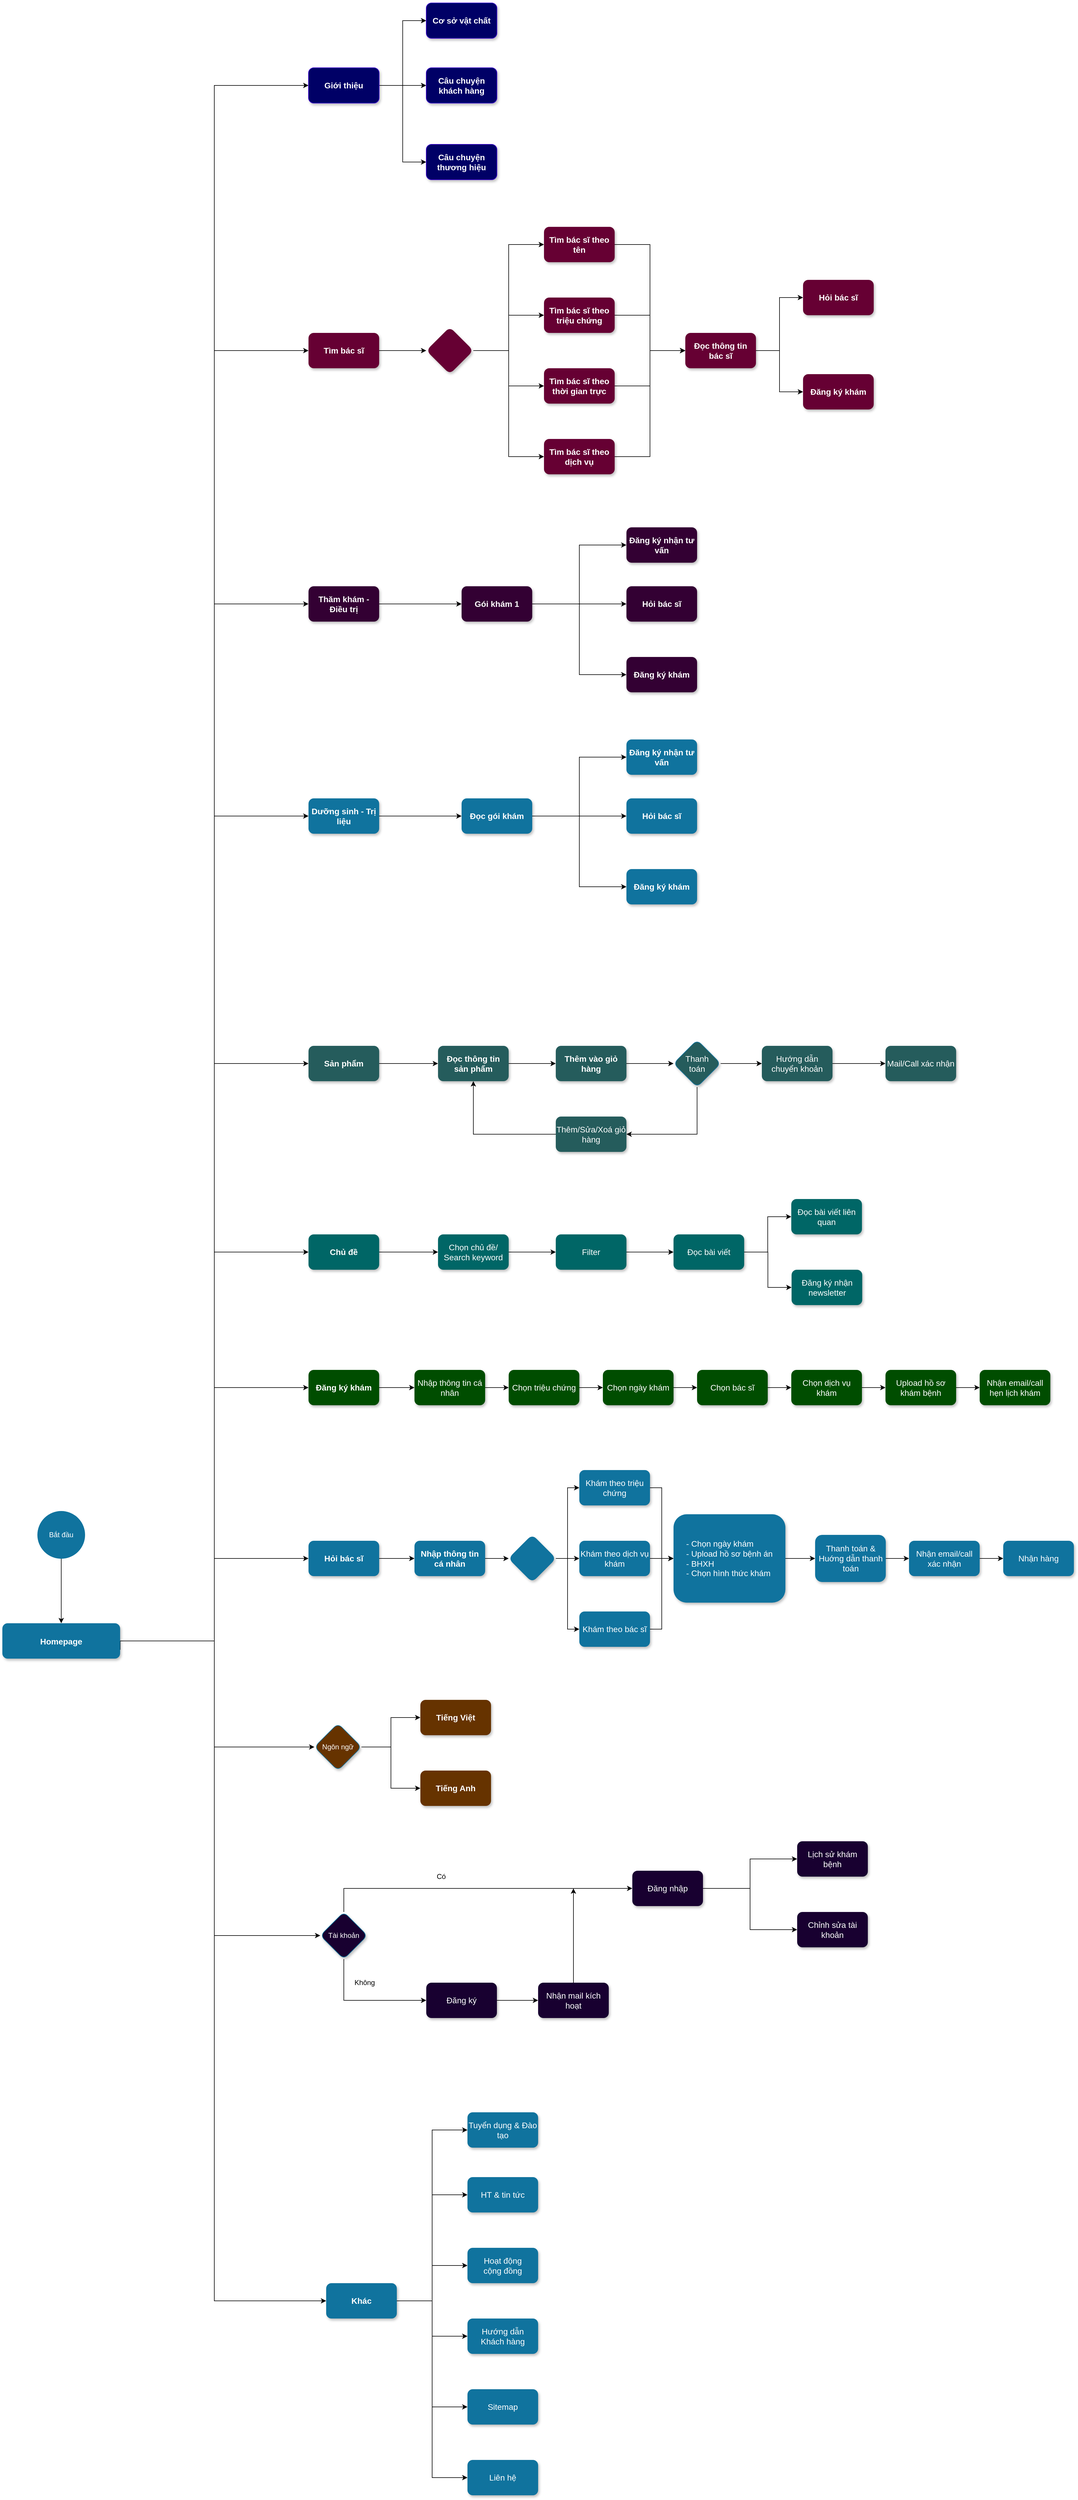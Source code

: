 <mxfile version="14.7.6" type="github">
  <diagram name="Page-1" id="97916047-d0de-89f5-080d-49f4d83e522f">
    <mxGraphModel dx="9800" dy="2800" grid="1" gridSize="10" guides="1" tooltips="1" connect="1" arrows="1" fold="1" page="1" pageScale="1.5" pageWidth="3000" pageHeight="3000" background="none" math="0" shadow="0">
      <root>
        <mxCell id="0" />
        <mxCell id="1" parent="0" />
        <mxCell id="GUcLzigqZOoaiBpsy-g--82" style="edgeStyle=orthogonalEdgeStyle;rounded=0;orthogonalLoop=1;jettySize=auto;html=1;exitX=1;exitY=0.5;exitDx=0;exitDy=0;entryX=0;entryY=0.5;entryDx=0;entryDy=0;" edge="1" parent="1" source="2" target="GUcLzigqZOoaiBpsy-g--55">
          <mxGeometry relative="1" as="geometry" />
        </mxCell>
        <mxCell id="GUcLzigqZOoaiBpsy-g--83" style="edgeStyle=orthogonalEdgeStyle;rounded=0;orthogonalLoop=1;jettySize=auto;html=1;exitX=1;exitY=0.5;exitDx=0;exitDy=0;entryX=0;entryY=0.5;entryDx=0;entryDy=0;" edge="1" parent="1" source="2" target="GUcLzigqZOoaiBpsy-g--64">
          <mxGeometry relative="1" as="geometry" />
        </mxCell>
        <mxCell id="GUcLzigqZOoaiBpsy-g--108" style="edgeStyle=orthogonalEdgeStyle;rounded=0;orthogonalLoop=1;jettySize=auto;html=1;exitX=1;exitY=0.5;exitDx=0;exitDy=0;entryX=0;entryY=0.5;entryDx=0;entryDy=0;" edge="1" parent="1" source="2" target="GUcLzigqZOoaiBpsy-g--66">
          <mxGeometry relative="1" as="geometry" />
        </mxCell>
        <mxCell id="GUcLzigqZOoaiBpsy-g--109" style="edgeStyle=orthogonalEdgeStyle;rounded=0;orthogonalLoop=1;jettySize=auto;html=1;exitX=1;exitY=0.5;exitDx=0;exitDy=0;entryX=0;entryY=0.5;entryDx=0;entryDy=0;" edge="1" parent="1" source="2" target="GUcLzigqZOoaiBpsy-g--68">
          <mxGeometry relative="1" as="geometry" />
        </mxCell>
        <mxCell id="GUcLzigqZOoaiBpsy-g--110" style="edgeStyle=orthogonalEdgeStyle;rounded=0;orthogonalLoop=1;jettySize=auto;html=1;exitX=1;exitY=0.5;exitDx=0;exitDy=0;entryX=0;entryY=0.5;entryDx=0;entryDy=0;" edge="1" parent="1" source="2" target="GUcLzigqZOoaiBpsy-g--70">
          <mxGeometry relative="1" as="geometry" />
        </mxCell>
        <mxCell id="GUcLzigqZOoaiBpsy-g--111" style="edgeStyle=orthogonalEdgeStyle;rounded=0;orthogonalLoop=1;jettySize=auto;html=1;exitX=1;exitY=0.5;exitDx=0;exitDy=0;entryX=0;entryY=0.5;entryDx=0;entryDy=0;" edge="1" parent="1" source="2" target="GUcLzigqZOoaiBpsy-g--72">
          <mxGeometry relative="1" as="geometry" />
        </mxCell>
        <mxCell id="GUcLzigqZOoaiBpsy-g--112" style="edgeStyle=orthogonalEdgeStyle;rounded=0;orthogonalLoop=1;jettySize=auto;html=1;exitX=1;exitY=0.5;exitDx=0;exitDy=0;entryX=0;entryY=0.5;entryDx=0;entryDy=0;" edge="1" parent="1" source="2" target="GUcLzigqZOoaiBpsy-g--106">
          <mxGeometry relative="1" as="geometry" />
        </mxCell>
        <mxCell id="GUcLzigqZOoaiBpsy-g--113" style="edgeStyle=orthogonalEdgeStyle;rounded=0;orthogonalLoop=1;jettySize=auto;html=1;exitX=1;exitY=0.5;exitDx=0;exitDy=0;entryX=0;entryY=0.5;entryDx=0;entryDy=0;" edge="1" parent="1" source="2" target="GUcLzigqZOoaiBpsy-g--107">
          <mxGeometry relative="1" as="geometry" />
        </mxCell>
        <mxCell id="GUcLzigqZOoaiBpsy-g--198" style="edgeStyle=orthogonalEdgeStyle;rounded=0;orthogonalLoop=1;jettySize=auto;html=1;exitX=1;exitY=0.5;exitDx=0;exitDy=0;entryX=0;entryY=0.5;entryDx=0;entryDy=0;" edge="1" parent="1" source="2" target="GUcLzigqZOoaiBpsy-g--196">
          <mxGeometry relative="1" as="geometry">
            <Array as="points">
              <mxPoint x="-3830" y="2940" />
              <mxPoint x="-3830" y="3120" />
            </Array>
          </mxGeometry>
        </mxCell>
        <mxCell id="GUcLzigqZOoaiBpsy-g--216" style="edgeStyle=orthogonalEdgeStyle;rounded=0;orthogonalLoop=1;jettySize=auto;html=1;exitX=1;exitY=0.75;exitDx=0;exitDy=0;entryX=0;entryY=0.5;entryDx=0;entryDy=0;" edge="1" parent="1" source="2" target="GUcLzigqZOoaiBpsy-g--202">
          <mxGeometry relative="1" as="geometry">
            <Array as="points">
              <mxPoint x="-3990" y="2940" />
              <mxPoint x="-3830" y="2940" />
              <mxPoint x="-3830" y="3440" />
            </Array>
          </mxGeometry>
        </mxCell>
        <mxCell id="GUcLzigqZOoaiBpsy-g--218" style="edgeStyle=orthogonalEdgeStyle;rounded=0;orthogonalLoop=1;jettySize=auto;html=1;exitX=1;exitY=0.5;exitDx=0;exitDy=0;entryX=0;entryY=0.5;entryDx=0;entryDy=0;" edge="1" parent="1" source="2" target="GUcLzigqZOoaiBpsy-g--217">
          <mxGeometry relative="1" as="geometry">
            <Array as="points">
              <mxPoint x="-3830" y="2940" />
              <mxPoint x="-3830" y="4060" />
            </Array>
          </mxGeometry>
        </mxCell>
        <mxCell id="2" value="Homepage" style="rounded=1;strokeColor=none;shadow=1;gradientColor=none;fontStyle=1;fontColor=#FFFFFF;fontSize=14;fillColor=#10739E;" parent="1" vertex="1">
          <mxGeometry x="-4190" y="2910" width="200" height="60" as="geometry" />
        </mxCell>
        <mxCell id="GUcLzigqZOoaiBpsy-g--78" style="edgeStyle=orthogonalEdgeStyle;rounded=0;orthogonalLoop=1;jettySize=auto;html=1;exitX=1;exitY=0.5;exitDx=0;exitDy=0;entryX=0;entryY=0.5;entryDx=0;entryDy=0;" edge="1" parent="1" source="GUcLzigqZOoaiBpsy-g--55" target="GUcLzigqZOoaiBpsy-g--59">
          <mxGeometry relative="1" as="geometry" />
        </mxCell>
        <mxCell id="GUcLzigqZOoaiBpsy-g--79" style="edgeStyle=orthogonalEdgeStyle;rounded=0;orthogonalLoop=1;jettySize=auto;html=1;exitX=1;exitY=0.5;exitDx=0;exitDy=0;entryX=0;entryY=0.5;entryDx=0;entryDy=0;" edge="1" parent="1" source="GUcLzigqZOoaiBpsy-g--55" target="GUcLzigqZOoaiBpsy-g--62">
          <mxGeometry relative="1" as="geometry" />
        </mxCell>
        <mxCell id="GUcLzigqZOoaiBpsy-g--81" style="edgeStyle=orthogonalEdgeStyle;rounded=0;orthogonalLoop=1;jettySize=auto;html=1;exitX=1;exitY=0.5;exitDx=0;exitDy=0;entryX=0;entryY=0.5;entryDx=0;entryDy=0;" edge="1" parent="1" source="GUcLzigqZOoaiBpsy-g--55" target="GUcLzigqZOoaiBpsy-g--57">
          <mxGeometry relative="1" as="geometry" />
        </mxCell>
        <mxCell id="GUcLzigqZOoaiBpsy-g--55" value="Giới thiệu" style="whiteSpace=wrap;html=1;rounded=1;shadow=1;fontSize=14;fontColor=#ffffff;fontStyle=1;strokeColor=#3700CC;fillColor=#000066;" vertex="1" parent="1">
          <mxGeometry x="-3670" y="270" width="120" height="60" as="geometry" />
        </mxCell>
        <mxCell id="GUcLzigqZOoaiBpsy-g--57" value="Câu chuyện thương hiệu" style="whiteSpace=wrap;html=1;rounded=1;shadow=1;fontSize=14;fontColor=#ffffff;fontStyle=1;strokeColor=#3700CC;fillColor=#000066;" vertex="1" parent="1">
          <mxGeometry x="-3470" y="400" width="120" height="60" as="geometry" />
        </mxCell>
        <mxCell id="GUcLzigqZOoaiBpsy-g--59" value="Câu chuyện khách hàng" style="whiteSpace=wrap;html=1;rounded=1;shadow=1;fontSize=14;fontColor=#ffffff;fontStyle=1;strokeColor=#3700CC;fillColor=#000066;" vertex="1" parent="1">
          <mxGeometry x="-3470" y="270" width="120" height="60" as="geometry" />
        </mxCell>
        <mxCell id="GUcLzigqZOoaiBpsy-g--62" value="Cơ sở vật chất" style="whiteSpace=wrap;html=1;rounded=1;shadow=1;fontSize=14;fontColor=#ffffff;fontStyle=1;strokeColor=#3700CC;fillColor=#000066;" vertex="1" parent="1">
          <mxGeometry x="-3470" y="160" width="120" height="60" as="geometry" />
        </mxCell>
        <mxCell id="GUcLzigqZOoaiBpsy-g--85" value="" style="edgeStyle=orthogonalEdgeStyle;rounded=0;orthogonalLoop=1;jettySize=auto;html=1;" edge="1" parent="1" source="GUcLzigqZOoaiBpsy-g--64" target="GUcLzigqZOoaiBpsy-g--84">
          <mxGeometry relative="1" as="geometry" />
        </mxCell>
        <mxCell id="GUcLzigqZOoaiBpsy-g--64" value="Tìm bác sĩ" style="rounded=1;whiteSpace=wrap;html=1;shadow=1;fontSize=14;fontColor=#FFFFFF;fontStyle=1;strokeColor=none;fillColor=#660033;" vertex="1" parent="1">
          <mxGeometry x="-3670" y="720" width="120" height="60" as="geometry" />
        </mxCell>
        <mxCell id="GUcLzigqZOoaiBpsy-g--115" value="" style="edgeStyle=orthogonalEdgeStyle;rounded=0;orthogonalLoop=1;jettySize=auto;html=1;" edge="1" parent="1" source="GUcLzigqZOoaiBpsy-g--66" target="GUcLzigqZOoaiBpsy-g--114">
          <mxGeometry relative="1" as="geometry" />
        </mxCell>
        <mxCell id="GUcLzigqZOoaiBpsy-g--66" value="Thăm khám - Điều trị" style="whiteSpace=wrap;html=1;rounded=1;shadow=1;fontSize=14;fontColor=#FFFFFF;fontStyle=1;strokeColor=none;fillColor=#330033;" vertex="1" parent="1">
          <mxGeometry x="-3670" y="1150" width="120" height="60" as="geometry" />
        </mxCell>
        <mxCell id="GUcLzigqZOoaiBpsy-g--130" style="edgeStyle=orthogonalEdgeStyle;rounded=0;orthogonalLoop=1;jettySize=auto;html=1;exitX=1;exitY=0.5;exitDx=0;exitDy=0;entryX=0;entryY=0.5;entryDx=0;entryDy=0;" edge="1" parent="1" source="GUcLzigqZOoaiBpsy-g--68" target="GUcLzigqZOoaiBpsy-g--123">
          <mxGeometry relative="1" as="geometry" />
        </mxCell>
        <mxCell id="GUcLzigqZOoaiBpsy-g--68" value="Dưỡng sinh - Trị liệu" style="rounded=1;whiteSpace=wrap;html=1;shadow=1;fontSize=14;fontColor=#FFFFFF;fontStyle=1;strokeColor=none;fillColor=#10739E;" vertex="1" parent="1">
          <mxGeometry x="-3670" y="1510" width="120" height="60" as="geometry" />
        </mxCell>
        <mxCell id="GUcLzigqZOoaiBpsy-g--133" style="edgeStyle=orthogonalEdgeStyle;rounded=0;orthogonalLoop=1;jettySize=auto;html=1;exitX=1;exitY=0.5;exitDx=0;exitDy=0;entryX=0;entryY=0.5;entryDx=0;entryDy=0;" edge="1" parent="1" source="GUcLzigqZOoaiBpsy-g--70" target="GUcLzigqZOoaiBpsy-g--131">
          <mxGeometry relative="1" as="geometry" />
        </mxCell>
        <mxCell id="GUcLzigqZOoaiBpsy-g--70" value="Sản phẩm" style="whiteSpace=wrap;html=1;rounded=1;shadow=1;fontSize=14;fontColor=#FFFFFF;fontStyle=1;strokeColor=none;fillColor=#255C5C;" vertex="1" parent="1">
          <mxGeometry x="-3670" y="1930" width="120" height="60" as="geometry" />
        </mxCell>
        <mxCell id="GUcLzigqZOoaiBpsy-g--150" style="edgeStyle=orthogonalEdgeStyle;rounded=0;orthogonalLoop=1;jettySize=auto;html=1;exitX=1;exitY=0.5;exitDx=0;exitDy=0;entryX=0;entryY=0.5;entryDx=0;entryDy=0;" edge="1" parent="1" source="GUcLzigqZOoaiBpsy-g--72" target="GUcLzigqZOoaiBpsy-g--145">
          <mxGeometry relative="1" as="geometry" />
        </mxCell>
        <mxCell id="GUcLzigqZOoaiBpsy-g--72" value="Chủ đề" style="whiteSpace=wrap;html=1;rounded=1;shadow=1;fontSize=14;fontColor=#FFFFFF;fontStyle=1;strokeColor=none;fillColor=#006666;" vertex="1" parent="1">
          <mxGeometry x="-3670" y="2250" width="120" height="60" as="geometry" />
        </mxCell>
        <mxCell id="GUcLzigqZOoaiBpsy-g--75" style="edgeStyle=orthogonalEdgeStyle;rounded=0;orthogonalLoop=1;jettySize=auto;html=1;exitX=0.5;exitY=1;exitDx=0;exitDy=0;" edge="1" parent="1" source="GUcLzigqZOoaiBpsy-g--74" target="2">
          <mxGeometry relative="1" as="geometry" />
        </mxCell>
        <mxCell id="GUcLzigqZOoaiBpsy-g--74" value="Bắt đầu" style="ellipse;whiteSpace=wrap;html=1;aspect=fixed;fontColor=#ffffff;strokeColor=#10739E;fillColor=#10739E;" vertex="1" parent="1">
          <mxGeometry x="-4130" y="2720" width="80" height="80" as="geometry" />
        </mxCell>
        <mxCell id="GUcLzigqZOoaiBpsy-g--91" style="edgeStyle=orthogonalEdgeStyle;rounded=0;orthogonalLoop=1;jettySize=auto;html=1;exitX=1;exitY=0.5;exitDx=0;exitDy=0;entryX=0;entryY=0.5;entryDx=0;entryDy=0;" edge="1" parent="1" source="GUcLzigqZOoaiBpsy-g--84" target="GUcLzigqZOoaiBpsy-g--86">
          <mxGeometry relative="1" as="geometry" />
        </mxCell>
        <mxCell id="GUcLzigqZOoaiBpsy-g--92" style="edgeStyle=orthogonalEdgeStyle;rounded=0;orthogonalLoop=1;jettySize=auto;html=1;exitX=1;exitY=0.5;exitDx=0;exitDy=0;entryX=0;entryY=0.5;entryDx=0;entryDy=0;" edge="1" parent="1" source="GUcLzigqZOoaiBpsy-g--84" target="GUcLzigqZOoaiBpsy-g--88">
          <mxGeometry relative="1" as="geometry" />
        </mxCell>
        <mxCell id="GUcLzigqZOoaiBpsy-g--93" style="edgeStyle=orthogonalEdgeStyle;rounded=0;orthogonalLoop=1;jettySize=auto;html=1;exitX=1;exitY=0.5;exitDx=0;exitDy=0;entryX=0;entryY=0.5;entryDx=0;entryDy=0;" edge="1" parent="1" source="GUcLzigqZOoaiBpsy-g--84" target="GUcLzigqZOoaiBpsy-g--89">
          <mxGeometry relative="1" as="geometry" />
        </mxCell>
        <mxCell id="GUcLzigqZOoaiBpsy-g--94" style="edgeStyle=orthogonalEdgeStyle;rounded=0;orthogonalLoop=1;jettySize=auto;html=1;exitX=1;exitY=0.5;exitDx=0;exitDy=0;entryX=0;entryY=0.5;entryDx=0;entryDy=0;" edge="1" parent="1" source="GUcLzigqZOoaiBpsy-g--84" target="GUcLzigqZOoaiBpsy-g--90">
          <mxGeometry relative="1" as="geometry" />
        </mxCell>
        <mxCell id="GUcLzigqZOoaiBpsy-g--84" value="" style="rhombus;whiteSpace=wrap;html=1;rounded=1;shadow=1;fontSize=14;fontColor=#FFFFFF;fontStyle=1;strokeColor=none;fillColor=#660033;" vertex="1" parent="1">
          <mxGeometry x="-3470" y="710" width="80" height="80" as="geometry" />
        </mxCell>
        <mxCell id="GUcLzigqZOoaiBpsy-g--99" style="edgeStyle=orthogonalEdgeStyle;rounded=0;orthogonalLoop=1;jettySize=auto;html=1;exitX=1;exitY=0.5;exitDx=0;exitDy=0;entryX=0;entryY=0.5;entryDx=0;entryDy=0;" edge="1" parent="1" source="GUcLzigqZOoaiBpsy-g--86" target="GUcLzigqZOoaiBpsy-g--95">
          <mxGeometry relative="1" as="geometry" />
        </mxCell>
        <mxCell id="GUcLzigqZOoaiBpsy-g--86" value="Tìm bác sĩ theo tên" style="whiteSpace=wrap;html=1;rounded=1;shadow=1;fontSize=14;fontColor=#FFFFFF;fontStyle=1;strokeColor=none;fillColor=#660033;" vertex="1" parent="1">
          <mxGeometry x="-3270" y="540" width="120" height="60" as="geometry" />
        </mxCell>
        <mxCell id="GUcLzigqZOoaiBpsy-g--101" style="edgeStyle=orthogonalEdgeStyle;rounded=0;orthogonalLoop=1;jettySize=auto;html=1;exitX=1;exitY=0.5;exitDx=0;exitDy=0;entryX=0;entryY=0.5;entryDx=0;entryDy=0;" edge="1" parent="1" source="GUcLzigqZOoaiBpsy-g--88" target="GUcLzigqZOoaiBpsy-g--95">
          <mxGeometry relative="1" as="geometry" />
        </mxCell>
        <mxCell id="GUcLzigqZOoaiBpsy-g--88" value="Tìm bác sĩ theo triệu chứng" style="whiteSpace=wrap;html=1;rounded=1;shadow=1;fontSize=14;fontColor=#FFFFFF;fontStyle=1;strokeColor=none;fillColor=#660033;" vertex="1" parent="1">
          <mxGeometry x="-3270" y="660" width="120" height="60" as="geometry" />
        </mxCell>
        <mxCell id="GUcLzigqZOoaiBpsy-g--102" style="edgeStyle=orthogonalEdgeStyle;rounded=0;orthogonalLoop=1;jettySize=auto;html=1;exitX=1;exitY=0.5;exitDx=0;exitDy=0;" edge="1" parent="1" source="GUcLzigqZOoaiBpsy-g--89" target="GUcLzigqZOoaiBpsy-g--95">
          <mxGeometry relative="1" as="geometry" />
        </mxCell>
        <mxCell id="GUcLzigqZOoaiBpsy-g--89" value="Tìm bác sĩ theo thời gian trực" style="whiteSpace=wrap;html=1;rounded=1;shadow=1;fontSize=14;fontColor=#FFFFFF;fontStyle=1;strokeColor=none;fillColor=#660033;" vertex="1" parent="1">
          <mxGeometry x="-3270" y="780" width="120" height="60" as="geometry" />
        </mxCell>
        <mxCell id="GUcLzigqZOoaiBpsy-g--103" style="edgeStyle=orthogonalEdgeStyle;rounded=0;orthogonalLoop=1;jettySize=auto;html=1;exitX=1;exitY=0.5;exitDx=0;exitDy=0;entryX=0;entryY=0.5;entryDx=0;entryDy=0;" edge="1" parent="1" source="GUcLzigqZOoaiBpsy-g--90" target="GUcLzigqZOoaiBpsy-g--95">
          <mxGeometry relative="1" as="geometry" />
        </mxCell>
        <mxCell id="GUcLzigqZOoaiBpsy-g--90" value="Tìm bác sĩ theo dịch vụ" style="whiteSpace=wrap;html=1;rounded=1;shadow=1;fontSize=14;fontColor=#FFFFFF;fontStyle=1;strokeColor=none;fillColor=#660033;" vertex="1" parent="1">
          <mxGeometry x="-3270" y="900" width="120" height="60" as="geometry" />
        </mxCell>
        <mxCell id="GUcLzigqZOoaiBpsy-g--104" style="edgeStyle=orthogonalEdgeStyle;rounded=0;orthogonalLoop=1;jettySize=auto;html=1;exitX=1;exitY=0.5;exitDx=0;exitDy=0;entryX=0;entryY=0.5;entryDx=0;entryDy=0;" edge="1" parent="1" source="GUcLzigqZOoaiBpsy-g--95" target="GUcLzigqZOoaiBpsy-g--96">
          <mxGeometry relative="1" as="geometry" />
        </mxCell>
        <mxCell id="GUcLzigqZOoaiBpsy-g--105" style="edgeStyle=orthogonalEdgeStyle;rounded=0;orthogonalLoop=1;jettySize=auto;html=1;exitX=1;exitY=0.5;exitDx=0;exitDy=0;entryX=0;entryY=0.5;entryDx=0;entryDy=0;" edge="1" parent="1" source="GUcLzigqZOoaiBpsy-g--95" target="GUcLzigqZOoaiBpsy-g--98">
          <mxGeometry relative="1" as="geometry" />
        </mxCell>
        <mxCell id="GUcLzigqZOoaiBpsy-g--95" value="Đọc thông tin bác sĩ" style="whiteSpace=wrap;html=1;rounded=1;shadow=1;fontSize=14;fontColor=#FFFFFF;fontStyle=1;strokeColor=none;fillColor=#660033;" vertex="1" parent="1">
          <mxGeometry x="-3030" y="720" width="120" height="60" as="geometry" />
        </mxCell>
        <mxCell id="GUcLzigqZOoaiBpsy-g--96" value="Hỏi bác sĩ" style="whiteSpace=wrap;html=1;rounded=1;shadow=1;fontSize=14;fontColor=#FFFFFF;fontStyle=1;strokeColor=none;fillColor=#660033;" vertex="1" parent="1">
          <mxGeometry x="-2830" y="630" width="120" height="60" as="geometry" />
        </mxCell>
        <mxCell id="GUcLzigqZOoaiBpsy-g--98" value="Đăng ký khám" style="whiteSpace=wrap;html=1;rounded=1;shadow=1;fontSize=14;fontColor=#FFFFFF;fontStyle=1;strokeColor=none;fillColor=#660033;" vertex="1" parent="1">
          <mxGeometry x="-2830" y="790" width="120" height="60" as="geometry" />
        </mxCell>
        <mxCell id="GUcLzigqZOoaiBpsy-g--162" style="edgeStyle=orthogonalEdgeStyle;rounded=0;orthogonalLoop=1;jettySize=auto;html=1;exitX=1;exitY=0.5;exitDx=0;exitDy=0;entryX=0;entryY=0.5;entryDx=0;entryDy=0;" edge="1" parent="1" source="GUcLzigqZOoaiBpsy-g--106" target="GUcLzigqZOoaiBpsy-g--155">
          <mxGeometry relative="1" as="geometry" />
        </mxCell>
        <mxCell id="GUcLzigqZOoaiBpsy-g--106" value="Đăng ký khám" style="whiteSpace=wrap;html=1;rounded=1;shadow=1;fontSize=14;fontColor=#FFFFFF;fontStyle=1;strokeColor=none;fillColor=#004D00;" vertex="1" parent="1">
          <mxGeometry x="-3670" y="2480" width="120" height="60" as="geometry" />
        </mxCell>
        <mxCell id="GUcLzigqZOoaiBpsy-g--180" style="edgeStyle=orthogonalEdgeStyle;rounded=0;orthogonalLoop=1;jettySize=auto;html=1;exitX=1;exitY=0.5;exitDx=0;exitDy=0;entryX=0;entryY=0.5;entryDx=0;entryDy=0;" edge="1" parent="1" source="GUcLzigqZOoaiBpsy-g--107" target="GUcLzigqZOoaiBpsy-g--177">
          <mxGeometry relative="1" as="geometry" />
        </mxCell>
        <mxCell id="GUcLzigqZOoaiBpsy-g--107" value="Hỏi bác sĩ" style="whiteSpace=wrap;html=1;rounded=1;shadow=1;fontSize=14;fontColor=#FFFFFF;fontStyle=1;strokeColor=none;fillColor=#10739E;" vertex="1" parent="1">
          <mxGeometry x="-3670" y="2770" width="120" height="60" as="geometry" />
        </mxCell>
        <mxCell id="GUcLzigqZOoaiBpsy-g--120" style="edgeStyle=orthogonalEdgeStyle;rounded=0;orthogonalLoop=1;jettySize=auto;html=1;exitX=1;exitY=0.5;exitDx=0;exitDy=0;entryX=0;entryY=0.5;entryDx=0;entryDy=0;" edge="1" parent="1" source="GUcLzigqZOoaiBpsy-g--114" target="GUcLzigqZOoaiBpsy-g--116">
          <mxGeometry relative="1" as="geometry" />
        </mxCell>
        <mxCell id="GUcLzigqZOoaiBpsy-g--121" style="edgeStyle=orthogonalEdgeStyle;rounded=0;orthogonalLoop=1;jettySize=auto;html=1;exitX=1;exitY=0.5;exitDx=0;exitDy=0;" edge="1" parent="1" source="GUcLzigqZOoaiBpsy-g--114" target="GUcLzigqZOoaiBpsy-g--118">
          <mxGeometry relative="1" as="geometry" />
        </mxCell>
        <mxCell id="GUcLzigqZOoaiBpsy-g--122" style="edgeStyle=orthogonalEdgeStyle;rounded=0;orthogonalLoop=1;jettySize=auto;html=1;exitX=1;exitY=0.5;exitDx=0;exitDy=0;entryX=0;entryY=0.5;entryDx=0;entryDy=0;" edge="1" parent="1" source="GUcLzigqZOoaiBpsy-g--114" target="GUcLzigqZOoaiBpsy-g--119">
          <mxGeometry relative="1" as="geometry" />
        </mxCell>
        <mxCell id="GUcLzigqZOoaiBpsy-g--114" value="Gói khám 1" style="whiteSpace=wrap;html=1;rounded=1;shadow=1;fontSize=14;fontColor=#FFFFFF;fontStyle=1;strokeColor=none;fillColor=#330033;" vertex="1" parent="1">
          <mxGeometry x="-3410" y="1150" width="120" height="60" as="geometry" />
        </mxCell>
        <mxCell id="GUcLzigqZOoaiBpsy-g--116" value="Đăng ký nhận tư vấn" style="whiteSpace=wrap;html=1;rounded=1;shadow=1;fontSize=14;fontColor=#FFFFFF;fontStyle=1;strokeColor=none;fillColor=#330033;" vertex="1" parent="1">
          <mxGeometry x="-3130" y="1050" width="120" height="60" as="geometry" />
        </mxCell>
        <mxCell id="GUcLzigqZOoaiBpsy-g--118" value="Hỏi bác sĩ" style="whiteSpace=wrap;html=1;rounded=1;shadow=1;fontSize=14;fontColor=#FFFFFF;fontStyle=1;strokeColor=none;fillColor=#330033;" vertex="1" parent="1">
          <mxGeometry x="-3130" y="1150" width="120" height="60" as="geometry" />
        </mxCell>
        <mxCell id="GUcLzigqZOoaiBpsy-g--119" value="Đăng ký khám" style="whiteSpace=wrap;html=1;rounded=1;shadow=1;fontSize=14;fontColor=#FFFFFF;fontStyle=1;strokeColor=none;fillColor=#330033;" vertex="1" parent="1">
          <mxGeometry x="-3130" y="1270" width="120" height="60" as="geometry" />
        </mxCell>
        <mxCell id="GUcLzigqZOoaiBpsy-g--127" style="edgeStyle=orthogonalEdgeStyle;rounded=0;orthogonalLoop=1;jettySize=auto;html=1;exitX=1;exitY=0.5;exitDx=0;exitDy=0;entryX=0;entryY=0.5;entryDx=0;entryDy=0;" edge="1" parent="1" source="GUcLzigqZOoaiBpsy-g--123" target="GUcLzigqZOoaiBpsy-g--124">
          <mxGeometry relative="1" as="geometry" />
        </mxCell>
        <mxCell id="GUcLzigqZOoaiBpsy-g--128" style="edgeStyle=orthogonalEdgeStyle;rounded=0;orthogonalLoop=1;jettySize=auto;html=1;exitX=1;exitY=0.5;exitDx=0;exitDy=0;entryX=0;entryY=0.5;entryDx=0;entryDy=0;" edge="1" parent="1" source="GUcLzigqZOoaiBpsy-g--123" target="GUcLzigqZOoaiBpsy-g--125">
          <mxGeometry relative="1" as="geometry" />
        </mxCell>
        <mxCell id="GUcLzigqZOoaiBpsy-g--129" style="edgeStyle=orthogonalEdgeStyle;rounded=0;orthogonalLoop=1;jettySize=auto;html=1;exitX=1;exitY=0.5;exitDx=0;exitDy=0;entryX=0;entryY=0.5;entryDx=0;entryDy=0;" edge="1" parent="1" source="GUcLzigqZOoaiBpsy-g--123" target="GUcLzigqZOoaiBpsy-g--126">
          <mxGeometry relative="1" as="geometry" />
        </mxCell>
        <mxCell id="GUcLzigqZOoaiBpsy-g--123" value="Đọc gói khám" style="whiteSpace=wrap;html=1;rounded=1;shadow=1;fontSize=14;fontColor=#FFFFFF;fontStyle=1;strokeColor=none;fillColor=#10739E;" vertex="1" parent="1">
          <mxGeometry x="-3410" y="1510" width="120" height="60" as="geometry" />
        </mxCell>
        <mxCell id="GUcLzigqZOoaiBpsy-g--124" value="Đăng ký nhận tư vấn" style="whiteSpace=wrap;html=1;rounded=1;shadow=1;fontSize=14;fontColor=#FFFFFF;fontStyle=1;strokeColor=none;fillColor=#10739E;" vertex="1" parent="1">
          <mxGeometry x="-3130" y="1410" width="120" height="60" as="geometry" />
        </mxCell>
        <mxCell id="GUcLzigqZOoaiBpsy-g--125" value="Hỏi bác sĩ" style="whiteSpace=wrap;html=1;rounded=1;shadow=1;fontSize=14;fontColor=#FFFFFF;fontStyle=1;strokeColor=none;fillColor=#10739E;" vertex="1" parent="1">
          <mxGeometry x="-3130" y="1510" width="120" height="60" as="geometry" />
        </mxCell>
        <mxCell id="GUcLzigqZOoaiBpsy-g--126" value="Đăng ký khám" style="whiteSpace=wrap;html=1;rounded=1;shadow=1;fontSize=14;fontColor=#FFFFFF;fontStyle=1;strokeColor=none;fillColor=#10739E;" vertex="1" parent="1">
          <mxGeometry x="-3130" y="1630" width="120" height="60" as="geometry" />
        </mxCell>
        <mxCell id="GUcLzigqZOoaiBpsy-g--134" style="edgeStyle=orthogonalEdgeStyle;rounded=0;orthogonalLoop=1;jettySize=auto;html=1;exitX=1;exitY=0.5;exitDx=0;exitDy=0;entryX=0;entryY=0.5;entryDx=0;entryDy=0;" edge="1" parent="1" source="GUcLzigqZOoaiBpsy-g--131" target="GUcLzigqZOoaiBpsy-g--132">
          <mxGeometry relative="1" as="geometry" />
        </mxCell>
        <mxCell id="GUcLzigqZOoaiBpsy-g--131" value="Đọc thông tin sản phẩm" style="whiteSpace=wrap;html=1;rounded=1;shadow=1;fontSize=14;fontColor=#FFFFFF;fontStyle=1;strokeColor=none;fillColor=#255C5C;" vertex="1" parent="1">
          <mxGeometry x="-3450" y="1930" width="120" height="60" as="geometry" />
        </mxCell>
        <mxCell id="GUcLzigqZOoaiBpsy-g--137" style="edgeStyle=orthogonalEdgeStyle;rounded=0;orthogonalLoop=1;jettySize=auto;html=1;exitX=1;exitY=0.5;exitDx=0;exitDy=0;" edge="1" parent="1" source="GUcLzigqZOoaiBpsy-g--132" target="GUcLzigqZOoaiBpsy-g--136">
          <mxGeometry relative="1" as="geometry" />
        </mxCell>
        <mxCell id="GUcLzigqZOoaiBpsy-g--132" value="Thêm vào giỏ hàng" style="whiteSpace=wrap;html=1;rounded=1;shadow=1;fontSize=14;fontColor=#FFFFFF;fontStyle=1;strokeColor=none;fillColor=#255C5C;" vertex="1" parent="1">
          <mxGeometry x="-3250" y="1930" width="120" height="60" as="geometry" />
        </mxCell>
        <mxCell id="GUcLzigqZOoaiBpsy-g--141" style="edgeStyle=orthogonalEdgeStyle;rounded=0;orthogonalLoop=1;jettySize=auto;html=1;exitX=1;exitY=0.5;exitDx=0;exitDy=0;entryX=0;entryY=0.5;entryDx=0;entryDy=0;" edge="1" parent="1" source="GUcLzigqZOoaiBpsy-g--136" target="GUcLzigqZOoaiBpsy-g--138">
          <mxGeometry relative="1" as="geometry" />
        </mxCell>
        <mxCell id="GUcLzigqZOoaiBpsy-g--143" style="edgeStyle=orthogonalEdgeStyle;rounded=0;orthogonalLoop=1;jettySize=auto;html=1;exitX=0.5;exitY=1;exitDx=0;exitDy=0;entryX=1;entryY=0.5;entryDx=0;entryDy=0;" edge="1" parent="1" source="GUcLzigqZOoaiBpsy-g--136" target="GUcLzigqZOoaiBpsy-g--142">
          <mxGeometry relative="1" as="geometry" />
        </mxCell>
        <mxCell id="GUcLzigqZOoaiBpsy-g--136" value="&lt;font color=&quot;#ffffff&quot; style=&quot;font-size: 14px&quot;&gt;Thanh&lt;br&gt;toán&lt;/font&gt;" style="rhombus;whiteSpace=wrap;html=1;strokeColor=#10739E;rounded=1;shadow=1;fillColor=#255C5C;" vertex="1" parent="1">
          <mxGeometry x="-3050" y="1920" width="80" height="80" as="geometry" />
        </mxCell>
        <mxCell id="GUcLzigqZOoaiBpsy-g--140" style="edgeStyle=orthogonalEdgeStyle;rounded=0;orthogonalLoop=1;jettySize=auto;html=1;exitX=1;exitY=0.5;exitDx=0;exitDy=0;entryX=0;entryY=0.5;entryDx=0;entryDy=0;" edge="1" parent="1" source="GUcLzigqZOoaiBpsy-g--138" target="GUcLzigqZOoaiBpsy-g--139">
          <mxGeometry relative="1" as="geometry" />
        </mxCell>
        <mxCell id="GUcLzigqZOoaiBpsy-g--138" value="&lt;span style=&quot;font-weight: normal&quot;&gt;Hướng dẫn chuyển khoản&lt;/span&gt;" style="whiteSpace=wrap;html=1;rounded=1;shadow=1;fontSize=14;fontColor=#FFFFFF;fontStyle=1;strokeColor=none;fillColor=#255C5C;" vertex="1" parent="1">
          <mxGeometry x="-2900" y="1930" width="120" height="60" as="geometry" />
        </mxCell>
        <mxCell id="GUcLzigqZOoaiBpsy-g--139" value="&lt;span style=&quot;font-weight: normal&quot;&gt;Mail/Call xác nhận&lt;/span&gt;" style="whiteSpace=wrap;html=1;rounded=1;shadow=1;fontSize=14;fontColor=#FFFFFF;fontStyle=1;strokeColor=none;fillColor=#255C5C;" vertex="1" parent="1">
          <mxGeometry x="-2690" y="1930" width="120" height="60" as="geometry" />
        </mxCell>
        <mxCell id="GUcLzigqZOoaiBpsy-g--144" style="edgeStyle=orthogonalEdgeStyle;rounded=0;orthogonalLoop=1;jettySize=auto;html=1;exitX=0;exitY=0.5;exitDx=0;exitDy=0;entryX=0.5;entryY=1;entryDx=0;entryDy=0;" edge="1" parent="1" source="GUcLzigqZOoaiBpsy-g--142" target="GUcLzigqZOoaiBpsy-g--131">
          <mxGeometry relative="1" as="geometry" />
        </mxCell>
        <mxCell id="GUcLzigqZOoaiBpsy-g--142" value="&lt;span style=&quot;font-weight: normal&quot;&gt;Thêm/Sửa/Xoá giỏ hàng&lt;/span&gt;" style="whiteSpace=wrap;html=1;rounded=1;shadow=1;fontSize=14;fontColor=#FFFFFF;fontStyle=1;strokeColor=none;fillColor=#255C5C;" vertex="1" parent="1">
          <mxGeometry x="-3250" y="2050" width="120" height="60" as="geometry" />
        </mxCell>
        <mxCell id="GUcLzigqZOoaiBpsy-g--151" style="edgeStyle=orthogonalEdgeStyle;rounded=0;orthogonalLoop=1;jettySize=auto;html=1;exitX=1;exitY=0.5;exitDx=0;exitDy=0;entryX=0;entryY=0.5;entryDx=0;entryDy=0;" edge="1" parent="1" source="GUcLzigqZOoaiBpsy-g--145" target="GUcLzigqZOoaiBpsy-g--146">
          <mxGeometry relative="1" as="geometry" />
        </mxCell>
        <mxCell id="GUcLzigqZOoaiBpsy-g--145" value="&lt;span style=&quot;font-weight: normal&quot;&gt;Chọn chủ đề/ Search keyword&lt;/span&gt;" style="whiteSpace=wrap;html=1;rounded=1;shadow=1;fontSize=14;fontColor=#FFFFFF;fontStyle=1;strokeColor=none;fillColor=#006666;" vertex="1" parent="1">
          <mxGeometry x="-3450" y="2250" width="120" height="60" as="geometry" />
        </mxCell>
        <mxCell id="GUcLzigqZOoaiBpsy-g--152" style="edgeStyle=orthogonalEdgeStyle;rounded=0;orthogonalLoop=1;jettySize=auto;html=1;exitX=1;exitY=0.5;exitDx=0;exitDy=0;entryX=0;entryY=0.5;entryDx=0;entryDy=0;" edge="1" parent="1" source="GUcLzigqZOoaiBpsy-g--146" target="GUcLzigqZOoaiBpsy-g--147">
          <mxGeometry relative="1" as="geometry" />
        </mxCell>
        <mxCell id="GUcLzigqZOoaiBpsy-g--146" value="&lt;span style=&quot;font-weight: normal&quot;&gt;Filter&lt;/span&gt;" style="whiteSpace=wrap;html=1;rounded=1;shadow=1;fontSize=14;fontColor=#FFFFFF;fontStyle=1;strokeColor=none;fillColor=#006666;" vertex="1" parent="1">
          <mxGeometry x="-3250" y="2250" width="120" height="60" as="geometry" />
        </mxCell>
        <mxCell id="GUcLzigqZOoaiBpsy-g--153" style="edgeStyle=orthogonalEdgeStyle;rounded=0;orthogonalLoop=1;jettySize=auto;html=1;exitX=1;exitY=0.5;exitDx=0;exitDy=0;entryX=0;entryY=0.5;entryDx=0;entryDy=0;" edge="1" parent="1" source="GUcLzigqZOoaiBpsy-g--147" target="GUcLzigqZOoaiBpsy-g--148">
          <mxGeometry relative="1" as="geometry" />
        </mxCell>
        <mxCell id="GUcLzigqZOoaiBpsy-g--154" style="edgeStyle=orthogonalEdgeStyle;rounded=0;orthogonalLoop=1;jettySize=auto;html=1;exitX=1;exitY=0.5;exitDx=0;exitDy=0;entryX=0;entryY=0.5;entryDx=0;entryDy=0;" edge="1" parent="1" source="GUcLzigqZOoaiBpsy-g--147" target="GUcLzigqZOoaiBpsy-g--149">
          <mxGeometry relative="1" as="geometry" />
        </mxCell>
        <mxCell id="GUcLzigqZOoaiBpsy-g--147" value="&lt;span style=&quot;font-weight: 400&quot;&gt;Đọc bài viết&lt;/span&gt;" style="whiteSpace=wrap;html=1;rounded=1;shadow=1;fontSize=14;fontColor=#FFFFFF;fontStyle=1;strokeColor=none;fillColor=#006666;" vertex="1" parent="1">
          <mxGeometry x="-3050" y="2250" width="120" height="60" as="geometry" />
        </mxCell>
        <mxCell id="GUcLzigqZOoaiBpsy-g--148" value="&lt;span style=&quot;font-weight: 400&quot;&gt;Đọc bài viết liên quan&lt;/span&gt;" style="whiteSpace=wrap;html=1;rounded=1;shadow=1;fontSize=14;fontColor=#FFFFFF;fontStyle=1;strokeColor=none;fillColor=#006666;" vertex="1" parent="1">
          <mxGeometry x="-2850" y="2190" width="120" height="60" as="geometry" />
        </mxCell>
        <mxCell id="GUcLzigqZOoaiBpsy-g--149" value="&lt;span style=&quot;font-weight: 400&quot;&gt;Đăng ký nhận newsletter&lt;/span&gt;" style="whiteSpace=wrap;html=1;rounded=1;shadow=1;fontSize=14;fontColor=#FFFFFF;fontStyle=1;strokeColor=none;fillColor=#006666;" vertex="1" parent="1">
          <mxGeometry x="-2849.5" y="2310" width="120" height="60" as="geometry" />
        </mxCell>
        <mxCell id="GUcLzigqZOoaiBpsy-g--163" style="edgeStyle=orthogonalEdgeStyle;rounded=0;orthogonalLoop=1;jettySize=auto;html=1;exitX=1;exitY=0.5;exitDx=0;exitDy=0;" edge="1" parent="1" source="GUcLzigqZOoaiBpsy-g--155" target="GUcLzigqZOoaiBpsy-g--156">
          <mxGeometry relative="1" as="geometry" />
        </mxCell>
        <mxCell id="GUcLzigqZOoaiBpsy-g--155" value="&lt;span style=&quot;font-weight: normal&quot;&gt;Nhập thông tin cá nhân&lt;/span&gt;" style="whiteSpace=wrap;html=1;rounded=1;shadow=1;fontSize=14;fontColor=#FFFFFF;fontStyle=1;strokeColor=none;fillColor=#004D00;" vertex="1" parent="1">
          <mxGeometry x="-3490" y="2480" width="120" height="60" as="geometry" />
        </mxCell>
        <mxCell id="GUcLzigqZOoaiBpsy-g--164" style="edgeStyle=orthogonalEdgeStyle;rounded=0;orthogonalLoop=1;jettySize=auto;html=1;exitX=1;exitY=0.5;exitDx=0;exitDy=0;" edge="1" parent="1" source="GUcLzigqZOoaiBpsy-g--156" target="GUcLzigqZOoaiBpsy-g--157">
          <mxGeometry relative="1" as="geometry" />
        </mxCell>
        <mxCell id="GUcLzigqZOoaiBpsy-g--156" value="&lt;span style=&quot;font-weight: normal&quot;&gt;Chọn triệu chứng&lt;/span&gt;" style="whiteSpace=wrap;html=1;rounded=1;shadow=1;fontSize=14;fontColor=#FFFFFF;fontStyle=1;strokeColor=none;fillColor=#004D00;" vertex="1" parent="1">
          <mxGeometry x="-3330" y="2480" width="120" height="60" as="geometry" />
        </mxCell>
        <mxCell id="GUcLzigqZOoaiBpsy-g--165" style="edgeStyle=orthogonalEdgeStyle;rounded=0;orthogonalLoop=1;jettySize=auto;html=1;exitX=1;exitY=0.5;exitDx=0;exitDy=0;" edge="1" parent="1" source="GUcLzigqZOoaiBpsy-g--157" target="GUcLzigqZOoaiBpsy-g--158">
          <mxGeometry relative="1" as="geometry" />
        </mxCell>
        <mxCell id="GUcLzigqZOoaiBpsy-g--157" value="&lt;span style=&quot;font-weight: 400&quot;&gt;Chọn ngày khám&lt;/span&gt;" style="whiteSpace=wrap;html=1;rounded=1;shadow=1;fontSize=14;fontColor=#FFFFFF;fontStyle=1;strokeColor=none;fillColor=#004D00;" vertex="1" parent="1">
          <mxGeometry x="-3170" y="2480" width="120" height="60" as="geometry" />
        </mxCell>
        <mxCell id="GUcLzigqZOoaiBpsy-g--166" style="edgeStyle=orthogonalEdgeStyle;rounded=0;orthogonalLoop=1;jettySize=auto;html=1;exitX=1;exitY=0.5;exitDx=0;exitDy=0;" edge="1" parent="1" source="GUcLzigqZOoaiBpsy-g--158" target="GUcLzigqZOoaiBpsy-g--159">
          <mxGeometry relative="1" as="geometry" />
        </mxCell>
        <mxCell id="GUcLzigqZOoaiBpsy-g--158" value="&lt;span style=&quot;font-weight: normal&quot;&gt;Chọn bác sĩ&lt;/span&gt;" style="whiteSpace=wrap;html=1;rounded=1;shadow=1;fontSize=14;fontColor=#FFFFFF;fontStyle=1;strokeColor=none;fillColor=#004D00;" vertex="1" parent="1">
          <mxGeometry x="-3010" y="2480" width="120" height="60" as="geometry" />
        </mxCell>
        <mxCell id="GUcLzigqZOoaiBpsy-g--167" style="edgeStyle=orthogonalEdgeStyle;rounded=0;orthogonalLoop=1;jettySize=auto;html=1;exitX=1;exitY=0.5;exitDx=0;exitDy=0;entryX=0;entryY=0.5;entryDx=0;entryDy=0;" edge="1" parent="1" source="GUcLzigqZOoaiBpsy-g--159" target="GUcLzigqZOoaiBpsy-g--160">
          <mxGeometry relative="1" as="geometry" />
        </mxCell>
        <mxCell id="GUcLzigqZOoaiBpsy-g--159" value="&lt;span style=&quot;font-weight: normal&quot;&gt;Chọn dịch vụ khám&lt;/span&gt;" style="whiteSpace=wrap;html=1;rounded=1;shadow=1;fontSize=14;fontColor=#FFFFFF;fontStyle=1;strokeColor=none;fillColor=#004D00;" vertex="1" parent="1">
          <mxGeometry x="-2850" y="2480" width="120" height="60" as="geometry" />
        </mxCell>
        <mxCell id="GUcLzigqZOoaiBpsy-g--168" style="edgeStyle=orthogonalEdgeStyle;rounded=0;orthogonalLoop=1;jettySize=auto;html=1;exitX=1;exitY=0.5;exitDx=0;exitDy=0;entryX=0;entryY=0.5;entryDx=0;entryDy=0;" edge="1" parent="1" source="GUcLzigqZOoaiBpsy-g--160" target="GUcLzigqZOoaiBpsy-g--161">
          <mxGeometry relative="1" as="geometry" />
        </mxCell>
        <mxCell id="GUcLzigqZOoaiBpsy-g--160" value="&lt;span style=&quot;font-weight: 400&quot;&gt;Upload hồ sơ khám bệnh&lt;/span&gt;" style="whiteSpace=wrap;html=1;rounded=1;shadow=1;fontSize=14;fontColor=#FFFFFF;fontStyle=1;strokeColor=none;fillColor=#004D00;" vertex="1" parent="1">
          <mxGeometry x="-2690" y="2480" width="120" height="60" as="geometry" />
        </mxCell>
        <mxCell id="GUcLzigqZOoaiBpsy-g--161" value="&lt;span style=&quot;font-weight: 400&quot;&gt;Nhận email/call hẹn lịch khám&lt;/span&gt;" style="whiteSpace=wrap;html=1;rounded=1;shadow=1;fontSize=14;fontColor=#FFFFFF;fontStyle=1;strokeColor=none;fillColor=#004D00;" vertex="1" parent="1">
          <mxGeometry x="-2530" y="2480" width="120" height="60" as="geometry" />
        </mxCell>
        <mxCell id="GUcLzigqZOoaiBpsy-g--182" style="edgeStyle=orthogonalEdgeStyle;rounded=0;orthogonalLoop=1;jettySize=auto;html=1;exitX=1;exitY=0.5;exitDx=0;exitDy=0;entryX=0;entryY=0.5;entryDx=0;entryDy=0;" edge="1" parent="1" source="GUcLzigqZOoaiBpsy-g--175" target="GUcLzigqZOoaiBpsy-g--176">
          <mxGeometry relative="1" as="geometry" />
        </mxCell>
        <mxCell id="GUcLzigqZOoaiBpsy-g--183" style="edgeStyle=orthogonalEdgeStyle;rounded=0;orthogonalLoop=1;jettySize=auto;html=1;exitX=1;exitY=0.5;exitDx=0;exitDy=0;entryX=0;entryY=0.5;entryDx=0;entryDy=0;" edge="1" parent="1" source="GUcLzigqZOoaiBpsy-g--175" target="GUcLzigqZOoaiBpsy-g--178">
          <mxGeometry relative="1" as="geometry" />
        </mxCell>
        <mxCell id="GUcLzigqZOoaiBpsy-g--184" style="edgeStyle=orthogonalEdgeStyle;rounded=0;orthogonalLoop=1;jettySize=auto;html=1;exitX=1;exitY=0.5;exitDx=0;exitDy=0;entryX=0;entryY=0.5;entryDx=0;entryDy=0;" edge="1" parent="1" source="GUcLzigqZOoaiBpsy-g--175" target="GUcLzigqZOoaiBpsy-g--179">
          <mxGeometry relative="1" as="geometry" />
        </mxCell>
        <mxCell id="GUcLzigqZOoaiBpsy-g--175" value="" style="rhombus;whiteSpace=wrap;html=1;strokeColor=#10739E;fillColor=#10739E;rounded=1;shadow=1;" vertex="1" parent="1">
          <mxGeometry x="-3330" y="2760" width="80" height="80" as="geometry" />
        </mxCell>
        <mxCell id="GUcLzigqZOoaiBpsy-g--186" style="edgeStyle=orthogonalEdgeStyle;rounded=0;orthogonalLoop=1;jettySize=auto;html=1;exitX=1;exitY=0.5;exitDx=0;exitDy=0;entryX=0;entryY=0.5;entryDx=0;entryDy=0;" edge="1" parent="1" source="GUcLzigqZOoaiBpsy-g--176" target="GUcLzigqZOoaiBpsy-g--185">
          <mxGeometry relative="1" as="geometry" />
        </mxCell>
        <mxCell id="GUcLzigqZOoaiBpsy-g--176" value="&lt;span style=&quot;font-weight: normal&quot;&gt;Khám theo triệu chứng&lt;/span&gt;" style="whiteSpace=wrap;html=1;rounded=1;shadow=1;fontSize=14;fontColor=#FFFFFF;fontStyle=1;strokeColor=none;fillColor=#10739E;" vertex="1" parent="1">
          <mxGeometry x="-3210" y="2650" width="120" height="60" as="geometry" />
        </mxCell>
        <mxCell id="GUcLzigqZOoaiBpsy-g--181" style="edgeStyle=orthogonalEdgeStyle;rounded=0;orthogonalLoop=1;jettySize=auto;html=1;exitX=1;exitY=0.5;exitDx=0;exitDy=0;entryX=0;entryY=0.5;entryDx=0;entryDy=0;" edge="1" parent="1" source="GUcLzigqZOoaiBpsy-g--177" target="GUcLzigqZOoaiBpsy-g--175">
          <mxGeometry relative="1" as="geometry" />
        </mxCell>
        <mxCell id="GUcLzigqZOoaiBpsy-g--177" value="Nhập thông tin cá nhân" style="whiteSpace=wrap;html=1;rounded=1;shadow=1;fontSize=14;fontColor=#FFFFFF;fontStyle=1;strokeColor=none;fillColor=#10739E;" vertex="1" parent="1">
          <mxGeometry x="-3490" y="2770" width="120" height="60" as="geometry" />
        </mxCell>
        <mxCell id="GUcLzigqZOoaiBpsy-g--187" style="edgeStyle=orthogonalEdgeStyle;rounded=0;orthogonalLoop=1;jettySize=auto;html=1;exitX=1;exitY=0.5;exitDx=0;exitDy=0;entryX=0;entryY=0.5;entryDx=0;entryDy=0;" edge="1" parent="1" source="GUcLzigqZOoaiBpsy-g--178" target="GUcLzigqZOoaiBpsy-g--185">
          <mxGeometry relative="1" as="geometry" />
        </mxCell>
        <mxCell id="GUcLzigqZOoaiBpsy-g--178" value="&lt;span style=&quot;font-weight: normal&quot;&gt;Khám theo dịch vụ khám&lt;/span&gt;" style="whiteSpace=wrap;html=1;rounded=1;shadow=1;fontSize=14;fontColor=#FFFFFF;fontStyle=1;strokeColor=none;fillColor=#10739E;" vertex="1" parent="1">
          <mxGeometry x="-3210" y="2770" width="120" height="60" as="geometry" />
        </mxCell>
        <mxCell id="GUcLzigqZOoaiBpsy-g--188" style="edgeStyle=orthogonalEdgeStyle;rounded=0;orthogonalLoop=1;jettySize=auto;html=1;exitX=1;exitY=0.5;exitDx=0;exitDy=0;entryX=0;entryY=0.5;entryDx=0;entryDy=0;" edge="1" parent="1" source="GUcLzigqZOoaiBpsy-g--179" target="GUcLzigqZOoaiBpsy-g--185">
          <mxGeometry relative="1" as="geometry" />
        </mxCell>
        <mxCell id="GUcLzigqZOoaiBpsy-g--179" value="&lt;span style=&quot;font-weight: 400&quot;&gt;Khám theo bác sĩ&lt;/span&gt;" style="whiteSpace=wrap;html=1;rounded=1;shadow=1;fontSize=14;fontColor=#FFFFFF;fontStyle=1;strokeColor=none;fillColor=#10739E;" vertex="1" parent="1">
          <mxGeometry x="-3210" y="2890" width="120" height="60" as="geometry" />
        </mxCell>
        <mxCell id="GUcLzigqZOoaiBpsy-g--190" value="" style="edgeStyle=orthogonalEdgeStyle;rounded=0;orthogonalLoop=1;jettySize=auto;html=1;" edge="1" parent="1" source="GUcLzigqZOoaiBpsy-g--185" target="GUcLzigqZOoaiBpsy-g--189">
          <mxGeometry relative="1" as="geometry" />
        </mxCell>
        <mxCell id="GUcLzigqZOoaiBpsy-g--185" value="&lt;div style=&quot;text-align: left&quot;&gt;&lt;span style=&quot;font-weight: normal&quot;&gt;- Chọn ngày khám&lt;/span&gt;&lt;/div&gt;&lt;span style=&quot;font-weight: normal&quot;&gt;&lt;div style=&quot;text-align: left&quot;&gt;&lt;span&gt;- Upload hồ sơ bệnh án&lt;/span&gt;&lt;/div&gt;&lt;div style=&quot;text-align: left&quot;&gt;&lt;span&gt;- BHXH&lt;/span&gt;&lt;/div&gt;&lt;div style=&quot;text-align: left&quot;&gt;&lt;span&gt;- Chọn hình thức khám&lt;/span&gt;&lt;/div&gt;&lt;/span&gt;" style="whiteSpace=wrap;html=1;rounded=1;shadow=1;fontSize=14;fontColor=#FFFFFF;fontStyle=1;strokeColor=none;fillColor=#10739E;" vertex="1" parent="1">
          <mxGeometry x="-3050" y="2725" width="190" height="150" as="geometry" />
        </mxCell>
        <mxCell id="GUcLzigqZOoaiBpsy-g--192" value="" style="edgeStyle=orthogonalEdgeStyle;rounded=0;orthogonalLoop=1;jettySize=auto;html=1;" edge="1" parent="1" source="GUcLzigqZOoaiBpsy-g--189" target="GUcLzigqZOoaiBpsy-g--191">
          <mxGeometry relative="1" as="geometry" />
        </mxCell>
        <mxCell id="GUcLzigqZOoaiBpsy-g--189" value="Thanh toán &amp;amp; Huớng dẫn thanh toán" style="whiteSpace=wrap;html=1;rounded=1;shadow=1;fontSize=14;fontColor=#FFFFFF;fontStyle=0;strokeColor=none;fillColor=#10739E;" vertex="1" parent="1">
          <mxGeometry x="-2809.5" y="2760" width="120" height="80" as="geometry" />
        </mxCell>
        <mxCell id="GUcLzigqZOoaiBpsy-g--194" value="" style="edgeStyle=orthogonalEdgeStyle;rounded=0;orthogonalLoop=1;jettySize=auto;html=1;" edge="1" parent="1" source="GUcLzigqZOoaiBpsy-g--191" target="GUcLzigqZOoaiBpsy-g--193">
          <mxGeometry relative="1" as="geometry" />
        </mxCell>
        <mxCell id="GUcLzigqZOoaiBpsy-g--191" value="Nhận email/call xác nhận" style="rounded=1;whiteSpace=wrap;html=1;shadow=1;fontSize=14;fontColor=#FFFFFF;fontStyle=0;strokeColor=none;fillColor=#10739E;" vertex="1" parent="1">
          <mxGeometry x="-2650" y="2770" width="120" height="60" as="geometry" />
        </mxCell>
        <mxCell id="GUcLzigqZOoaiBpsy-g--193" value="Nhận hàng" style="rounded=1;whiteSpace=wrap;html=1;shadow=1;fontSize=14;fontColor=#FFFFFF;fontStyle=0;strokeColor=none;fillColor=#10739E;" vertex="1" parent="1">
          <mxGeometry x="-2490" y="2770" width="120" height="60" as="geometry" />
        </mxCell>
        <mxCell id="GUcLzigqZOoaiBpsy-g--195" value="Tiếng Việt" style="whiteSpace=wrap;html=1;rounded=1;shadow=1;fontSize=14;fontColor=#FFFFFF;fontStyle=1;strokeColor=none;fillColor=#663300;" vertex="1" parent="1">
          <mxGeometry x="-3480" y="3040" width="120" height="60" as="geometry" />
        </mxCell>
        <mxCell id="GUcLzigqZOoaiBpsy-g--199" style="edgeStyle=orthogonalEdgeStyle;rounded=0;orthogonalLoop=1;jettySize=auto;html=1;exitX=1;exitY=0.5;exitDx=0;exitDy=0;entryX=0;entryY=0.5;entryDx=0;entryDy=0;" edge="1" parent="1" source="GUcLzigqZOoaiBpsy-g--196" target="GUcLzigqZOoaiBpsy-g--195">
          <mxGeometry relative="1" as="geometry" />
        </mxCell>
        <mxCell id="GUcLzigqZOoaiBpsy-g--200" style="edgeStyle=orthogonalEdgeStyle;rounded=0;orthogonalLoop=1;jettySize=auto;html=1;exitX=1;exitY=0.5;exitDx=0;exitDy=0;" edge="1" parent="1" source="GUcLzigqZOoaiBpsy-g--196" target="GUcLzigqZOoaiBpsy-g--197">
          <mxGeometry relative="1" as="geometry" />
        </mxCell>
        <mxCell id="GUcLzigqZOoaiBpsy-g--196" value="&lt;font color=&quot;#ffffff&quot;&gt;Ngôn ngữ&lt;/font&gt;" style="rhombus;whiteSpace=wrap;html=1;strokeColor=#10739E;rounded=1;shadow=1;fillColor=#663300;" vertex="1" parent="1">
          <mxGeometry x="-3660" y="3080" width="80" height="80" as="geometry" />
        </mxCell>
        <mxCell id="GUcLzigqZOoaiBpsy-g--197" value="Tiếng Anh" style="whiteSpace=wrap;html=1;rounded=1;shadow=1;fontSize=14;fontColor=#FFFFFF;fontStyle=1;strokeColor=none;fillColor=#663300;" vertex="1" parent="1">
          <mxGeometry x="-3480" y="3160" width="120" height="60" as="geometry" />
        </mxCell>
        <mxCell id="GUcLzigqZOoaiBpsy-g--208" style="edgeStyle=orthogonalEdgeStyle;rounded=0;orthogonalLoop=1;jettySize=auto;html=1;exitX=0.5;exitY=0;exitDx=0;exitDy=0;entryX=0;entryY=0.5;entryDx=0;entryDy=0;" edge="1" parent="1" source="GUcLzigqZOoaiBpsy-g--202" target="GUcLzigqZOoaiBpsy-g--203">
          <mxGeometry relative="1" as="geometry" />
        </mxCell>
        <mxCell id="GUcLzigqZOoaiBpsy-g--211" style="edgeStyle=orthogonalEdgeStyle;rounded=0;orthogonalLoop=1;jettySize=auto;html=1;exitX=0.5;exitY=1;exitDx=0;exitDy=0;entryX=0;entryY=0.5;entryDx=0;entryDy=0;" edge="1" parent="1" source="GUcLzigqZOoaiBpsy-g--202" target="GUcLzigqZOoaiBpsy-g--209">
          <mxGeometry relative="1" as="geometry" />
        </mxCell>
        <mxCell id="GUcLzigqZOoaiBpsy-g--202" value="&lt;font color=&quot;#ffffff&quot;&gt;Tài khoản&lt;/font&gt;" style="rhombus;whiteSpace=wrap;html=1;strokeColor=#10739E;rounded=1;shadow=1;fillColor=#180030;" vertex="1" parent="1">
          <mxGeometry x="-3650" y="3400" width="80" height="80" as="geometry" />
        </mxCell>
        <mxCell id="GUcLzigqZOoaiBpsy-g--206" style="edgeStyle=orthogonalEdgeStyle;rounded=0;orthogonalLoop=1;jettySize=auto;html=1;exitX=1;exitY=0.5;exitDx=0;exitDy=0;" edge="1" parent="1" source="GUcLzigqZOoaiBpsy-g--203" target="GUcLzigqZOoaiBpsy-g--204">
          <mxGeometry relative="1" as="geometry" />
        </mxCell>
        <mxCell id="GUcLzigqZOoaiBpsy-g--207" style="edgeStyle=orthogonalEdgeStyle;rounded=0;orthogonalLoop=1;jettySize=auto;html=1;exitX=1;exitY=0.5;exitDx=0;exitDy=0;entryX=0;entryY=0.5;entryDx=0;entryDy=0;" edge="1" parent="1" source="GUcLzigqZOoaiBpsy-g--203" target="GUcLzigqZOoaiBpsy-g--205">
          <mxGeometry relative="1" as="geometry" />
        </mxCell>
        <mxCell id="GUcLzigqZOoaiBpsy-g--203" value="&lt;span style=&quot;font-weight: 400&quot;&gt;Đăng nhập&lt;/span&gt;" style="whiteSpace=wrap;html=1;rounded=1;shadow=1;fontSize=14;fontColor=#FFFFFF;fontStyle=1;strokeColor=none;fillColor=#180030;" vertex="1" parent="1">
          <mxGeometry x="-3120" y="3330" width="120" height="60" as="geometry" />
        </mxCell>
        <mxCell id="GUcLzigqZOoaiBpsy-g--204" value="&lt;span style=&quot;font-weight: 400&quot;&gt;Lịch sử khám bệnh&lt;/span&gt;" style="whiteSpace=wrap;html=1;rounded=1;shadow=1;fontSize=14;fontColor=#FFFFFF;fontStyle=1;strokeColor=none;fillColor=#180030;" vertex="1" parent="1">
          <mxGeometry x="-2840" y="3280" width="120" height="60" as="geometry" />
        </mxCell>
        <mxCell id="GUcLzigqZOoaiBpsy-g--205" value="&lt;span style=&quot;font-weight: 400&quot;&gt;Chỉnh sửa tài khoản&lt;/span&gt;" style="whiteSpace=wrap;html=1;rounded=1;shadow=1;fontSize=14;fontColor=#FFFFFF;fontStyle=1;strokeColor=none;fillColor=#180030;" vertex="1" parent="1">
          <mxGeometry x="-2840" y="3400" width="120" height="60" as="geometry" />
        </mxCell>
        <mxCell id="GUcLzigqZOoaiBpsy-g--212" style="edgeStyle=orthogonalEdgeStyle;rounded=0;orthogonalLoop=1;jettySize=auto;html=1;exitX=1;exitY=0.5;exitDx=0;exitDy=0;entryX=0;entryY=0.5;entryDx=0;entryDy=0;" edge="1" parent="1" source="GUcLzigqZOoaiBpsy-g--209" target="GUcLzigqZOoaiBpsy-g--210">
          <mxGeometry relative="1" as="geometry" />
        </mxCell>
        <mxCell id="GUcLzigqZOoaiBpsy-g--209" value="&lt;span style=&quot;font-weight: 400&quot;&gt;Đăng ký&lt;/span&gt;" style="whiteSpace=wrap;html=1;rounded=1;shadow=1;fontSize=14;fontColor=#FFFFFF;fontStyle=1;strokeColor=none;fillColor=#180030;" vertex="1" parent="1">
          <mxGeometry x="-3470" y="3520" width="120" height="60" as="geometry" />
        </mxCell>
        <mxCell id="GUcLzigqZOoaiBpsy-g--213" style="edgeStyle=orthogonalEdgeStyle;rounded=0;orthogonalLoop=1;jettySize=auto;html=1;exitX=0.5;exitY=0;exitDx=0;exitDy=0;" edge="1" parent="1" source="GUcLzigqZOoaiBpsy-g--210">
          <mxGeometry relative="1" as="geometry">
            <mxPoint x="-3220" y="3360.0" as="targetPoint" />
          </mxGeometry>
        </mxCell>
        <mxCell id="GUcLzigqZOoaiBpsy-g--210" value="&lt;span style=&quot;font-weight: 400&quot;&gt;Nhận mail kích hoạt&lt;/span&gt;" style="whiteSpace=wrap;html=1;rounded=1;shadow=1;fontSize=14;fontColor=#FFFFFF;fontStyle=1;strokeColor=none;fillColor=#180030;" vertex="1" parent="1">
          <mxGeometry x="-3280" y="3520" width="120" height="60" as="geometry" />
        </mxCell>
        <mxCell id="GUcLzigqZOoaiBpsy-g--214" value="Có" style="text;html=1;align=center;verticalAlign=middle;resizable=0;points=[];autosize=1;strokeColor=none;" vertex="1" parent="1">
          <mxGeometry x="-3460" y="3330" width="30" height="20" as="geometry" />
        </mxCell>
        <mxCell id="GUcLzigqZOoaiBpsy-g--215" value="Không" style="text;html=1;align=center;verticalAlign=middle;resizable=0;points=[];autosize=1;strokeColor=none;" vertex="1" parent="1">
          <mxGeometry x="-3600" y="3510" width="50" height="20" as="geometry" />
        </mxCell>
        <mxCell id="GUcLzigqZOoaiBpsy-g--225" style="edgeStyle=orthogonalEdgeStyle;rounded=0;orthogonalLoop=1;jettySize=auto;html=1;exitX=1;exitY=0.5;exitDx=0;exitDy=0;entryX=0;entryY=0.5;entryDx=0;entryDy=0;" edge="1" parent="1" source="GUcLzigqZOoaiBpsy-g--217" target="GUcLzigqZOoaiBpsy-g--220">
          <mxGeometry relative="1" as="geometry" />
        </mxCell>
        <mxCell id="GUcLzigqZOoaiBpsy-g--226" style="edgeStyle=orthogonalEdgeStyle;rounded=0;orthogonalLoop=1;jettySize=auto;html=1;exitX=1;exitY=0.5;exitDx=0;exitDy=0;entryX=0;entryY=0.5;entryDx=0;entryDy=0;" edge="1" parent="1" source="GUcLzigqZOoaiBpsy-g--217" target="GUcLzigqZOoaiBpsy-g--221">
          <mxGeometry relative="1" as="geometry" />
        </mxCell>
        <mxCell id="GUcLzigqZOoaiBpsy-g--227" style="edgeStyle=orthogonalEdgeStyle;rounded=0;orthogonalLoop=1;jettySize=auto;html=1;exitX=1;exitY=0.5;exitDx=0;exitDy=0;entryX=0;entryY=0.5;entryDx=0;entryDy=0;" edge="1" parent="1" source="GUcLzigqZOoaiBpsy-g--217" target="GUcLzigqZOoaiBpsy-g--222">
          <mxGeometry relative="1" as="geometry" />
        </mxCell>
        <mxCell id="GUcLzigqZOoaiBpsy-g--228" style="edgeStyle=orthogonalEdgeStyle;rounded=0;orthogonalLoop=1;jettySize=auto;html=1;exitX=1;exitY=0.5;exitDx=0;exitDy=0;entryX=0;entryY=0.5;entryDx=0;entryDy=0;" edge="1" parent="1" source="GUcLzigqZOoaiBpsy-g--217" target="GUcLzigqZOoaiBpsy-g--223">
          <mxGeometry relative="1" as="geometry" />
        </mxCell>
        <mxCell id="GUcLzigqZOoaiBpsy-g--229" style="edgeStyle=orthogonalEdgeStyle;rounded=0;orthogonalLoop=1;jettySize=auto;html=1;exitX=1;exitY=0.5;exitDx=0;exitDy=0;entryX=0;entryY=0.5;entryDx=0;entryDy=0;" edge="1" parent="1" source="GUcLzigqZOoaiBpsy-g--217" target="GUcLzigqZOoaiBpsy-g--224">
          <mxGeometry relative="1" as="geometry" />
        </mxCell>
        <mxCell id="GUcLzigqZOoaiBpsy-g--230" style="edgeStyle=orthogonalEdgeStyle;rounded=0;orthogonalLoop=1;jettySize=auto;html=1;exitX=1;exitY=0.5;exitDx=0;exitDy=0;entryX=0;entryY=0.5;entryDx=0;entryDy=0;" edge="1" parent="1" source="GUcLzigqZOoaiBpsy-g--217" target="GUcLzigqZOoaiBpsy-g--219">
          <mxGeometry relative="1" as="geometry" />
        </mxCell>
        <mxCell id="GUcLzigqZOoaiBpsy-g--217" value="Khác" style="whiteSpace=wrap;html=1;rounded=1;shadow=1;fontSize=14;fontColor=#FFFFFF;fontStyle=1;strokeColor=none;fillColor=#10739E;" vertex="1" parent="1">
          <mxGeometry x="-3640" y="4030" width="120" height="60" as="geometry" />
        </mxCell>
        <mxCell id="GUcLzigqZOoaiBpsy-g--219" value="&lt;span style=&quot;font-weight: 400&quot;&gt;Tuyển dụng &amp;amp; Đào tạo&lt;/span&gt;" style="whiteSpace=wrap;html=1;rounded=1;shadow=1;fontSize=14;fontColor=#FFFFFF;fontStyle=1;strokeColor=none;fillColor=#10739E;" vertex="1" parent="1">
          <mxGeometry x="-3400" y="3740" width="120" height="60" as="geometry" />
        </mxCell>
        <mxCell id="GUcLzigqZOoaiBpsy-g--220" value="&lt;span style=&quot;font-weight: 400&quot;&gt;HT &amp;amp; tin tức&lt;/span&gt;" style="whiteSpace=wrap;html=1;rounded=1;shadow=1;fontSize=14;fontColor=#FFFFFF;fontStyle=1;strokeColor=none;fillColor=#10739E;" vertex="1" parent="1">
          <mxGeometry x="-3400" y="3850" width="120" height="60" as="geometry" />
        </mxCell>
        <mxCell id="GUcLzigqZOoaiBpsy-g--221" value="&lt;span style=&quot;font-weight: 400&quot;&gt;Hoạt động&lt;br&gt;cộng đồng&lt;/span&gt;" style="whiteSpace=wrap;html=1;rounded=1;shadow=1;fontSize=14;fontColor=#FFFFFF;fontStyle=1;strokeColor=none;fillColor=#10739E;" vertex="1" parent="1">
          <mxGeometry x="-3400" y="3970" width="120" height="60" as="geometry" />
        </mxCell>
        <mxCell id="GUcLzigqZOoaiBpsy-g--222" value="&lt;span style=&quot;font-weight: 400&quot;&gt;Hướng dẫn&lt;br&gt;Khách hàng&lt;/span&gt;" style="whiteSpace=wrap;html=1;rounded=1;shadow=1;fontSize=14;fontColor=#FFFFFF;fontStyle=1;strokeColor=none;fillColor=#10739E;" vertex="1" parent="1">
          <mxGeometry x="-3400" y="4090" width="120" height="60" as="geometry" />
        </mxCell>
        <mxCell id="GUcLzigqZOoaiBpsy-g--223" value="&lt;span style=&quot;font-weight: 400&quot;&gt;Sitemap&lt;/span&gt;" style="whiteSpace=wrap;html=1;rounded=1;shadow=1;fontSize=14;fontColor=#FFFFFF;fontStyle=1;strokeColor=none;fillColor=#10739E;" vertex="1" parent="1">
          <mxGeometry x="-3400" y="4210" width="120" height="60" as="geometry" />
        </mxCell>
        <mxCell id="GUcLzigqZOoaiBpsy-g--224" value="&lt;span style=&quot;font-weight: 400&quot;&gt;Liên hệ&lt;/span&gt;" style="whiteSpace=wrap;html=1;rounded=1;shadow=1;fontSize=14;fontColor=#FFFFFF;fontStyle=1;strokeColor=none;fillColor=#10739E;" vertex="1" parent="1">
          <mxGeometry x="-3400" y="4330" width="120" height="60" as="geometry" />
        </mxCell>
      </root>
    </mxGraphModel>
  </diagram>
</mxfile>
